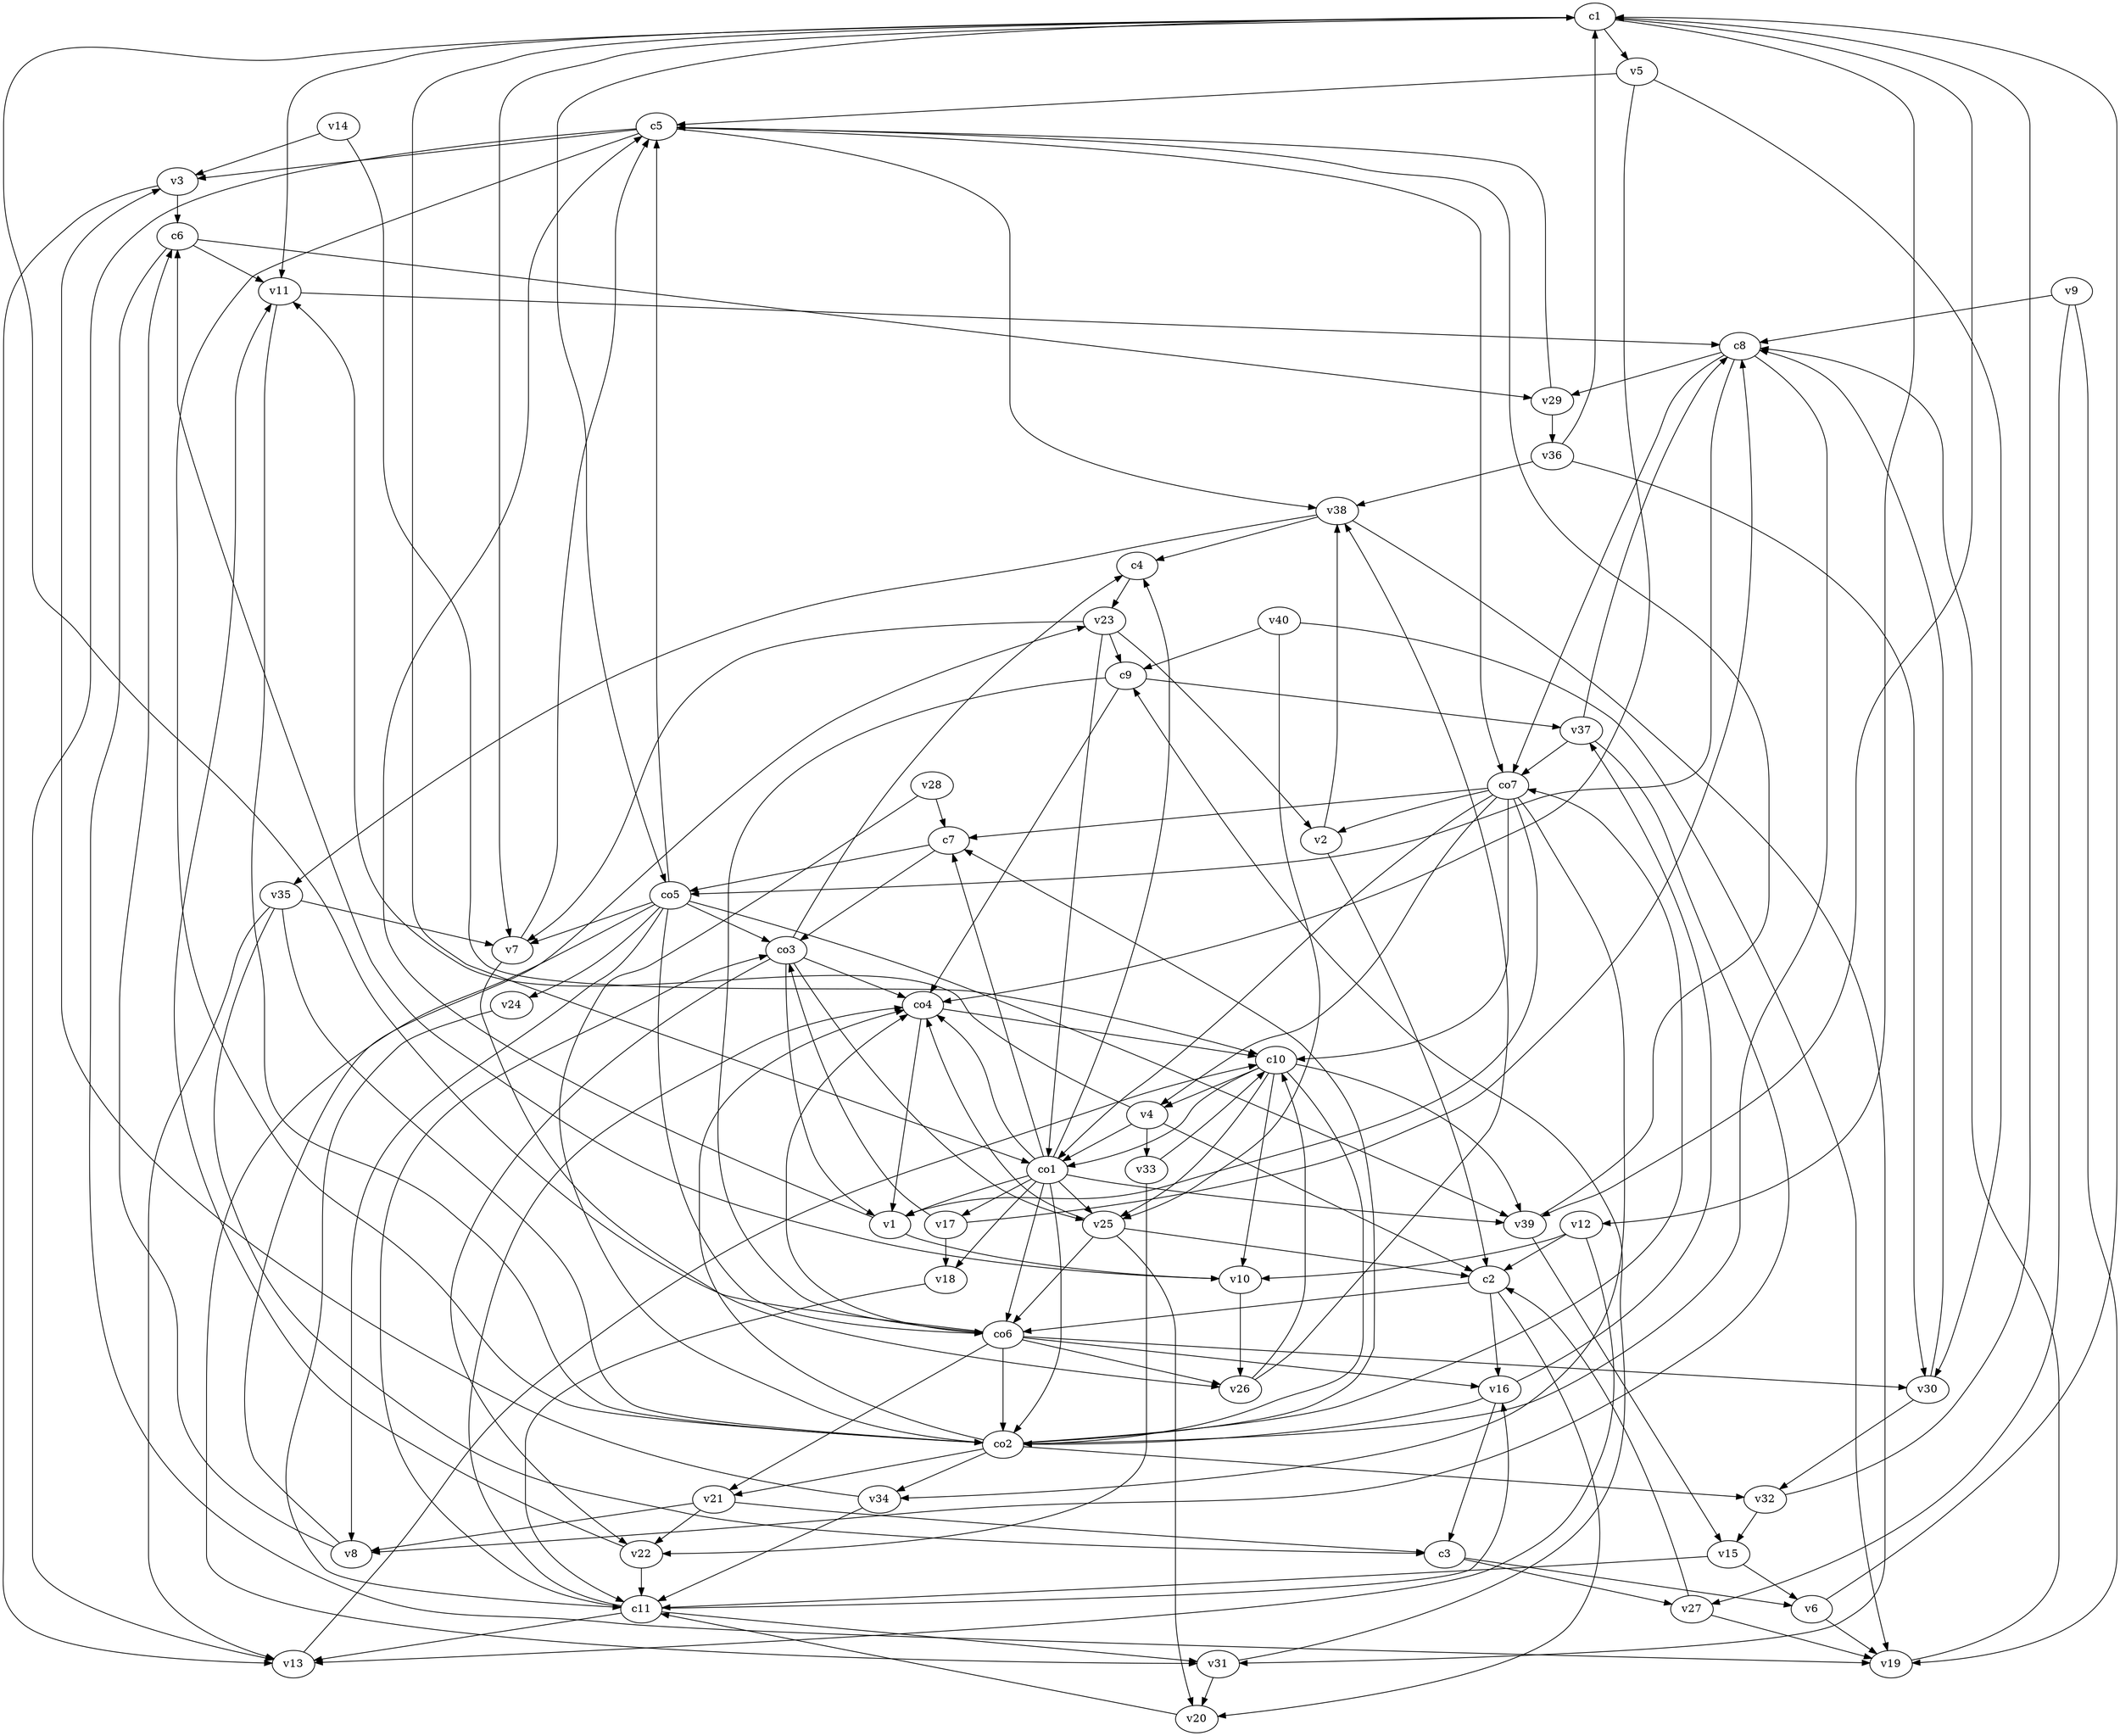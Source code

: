 strict digraph  {
c1;
c2;
c3;
c4;
c5;
c6;
c7;
c8;
c9;
c10;
c11;
v1;
v2;
v3;
v4;
v5;
v6;
v7;
v8;
v9;
v10;
v11;
v12;
v13;
v14;
v15;
v16;
v17;
v18;
v19;
v20;
v21;
v22;
v23;
v24;
v25;
v26;
v27;
v28;
v29;
v30;
v31;
v32;
v33;
v34;
v35;
v36;
v37;
v38;
v39;
v40;
co1;
co2;
co3;
co4;
co5;
co6;
co7;
c1 -> v5  [weight=1];
c1 -> co5  [weight=1];
c1 -> co1  [weight=1];
c1 -> v7  [weight=1];
c1 -> v12  [weight=1];
c1 -> v11  [weight=1];
c1 -> v39  [weight=1];
c2 -> v16  [weight=1];
c2 -> co6  [weight=1];
c2 -> v20  [weight=1];
c3 -> v6  [weight=1];
c3 -> v27  [weight=1];
c4 -> v23  [weight=1];
c5 -> v3  [weight=1];
c5 -> v38  [weight=1];
c5 -> co7  [weight=1];
c5 -> co2  [weight=1];
c5 -> v13  [weight=1];
c6 -> v11  [weight=1];
c6 -> v19  [weight=1];
c6 -> v29  [weight=1];
c7 -> co5  [weight=1];
c7 -> co3  [weight=1];
c8 -> co5  [weight=1];
c8 -> co7  [weight=1];
c8 -> co2  [weight=1];
c8 -> v29  [weight=1];
c9 -> co6  [weight=1];
c9 -> co4  [weight=1];
c9 -> v37  [weight=1];
c10 -> v4  [weight=1];
c10 -> co1  [weight=1];
c10 -> v10  [weight=1];
c10 -> co2  [weight=1];
c10 -> v25  [weight=1];
c10 -> v39  [weight=1];
c11 -> v31  [weight=1];
c11 -> v16  [weight=1];
c11 -> v13  [weight=1];
c11 -> co4  [weight=1];
c11 -> co3  [weight=1];
v1 -> c5  [weight=1];
v1 -> v10  [weight=1];
v2 -> c2  [weight=1];
v2 -> v38  [weight=1];
v3 -> c6  [weight=1];
v3 -> v13  [weight=1];
v4 -> c2  [weight=1];
v4 -> co1  [weight=1];
v4 -> v11  [weight=1];
v4 -> v33  [weight=1];
v5 -> c5  [weight=1];
v5 -> co4  [weight=1];
v5 -> v30  [weight=1];
v6 -> c1  [weight=1];
v6 -> v19  [weight=1];
v7 -> c5  [weight=1];
v7 -> v26  [weight=1];
v8 -> c6  [weight=1];
v8 -> v23  [weight=1];
v9 -> c8  [weight=1];
v9 -> v27  [weight=1];
v9 -> v19  [weight=1];
v10 -> c6  [weight=1];
v10 -> v26  [weight=1];
v11 -> c8  [weight=1];
v11 -> co2  [weight=1];
v12 -> c2  [weight=1];
v12 -> v13  [weight=1];
v12 -> v10  [weight=1];
v13 -> c10  [weight=1];
v14 -> c10  [weight=1];
v14 -> v3  [weight=1];
v15 -> c11  [weight=1];
v15 -> v6  [weight=1];
v16 -> c3  [weight=1];
v16 -> v37  [weight=1];
v16 -> co2  [weight=1];
v17 -> c8  [weight=1];
v17 -> co3  [weight=1];
v17 -> v18  [weight=1];
v18 -> c11  [weight=1];
v19 -> c8  [weight=1];
v20 -> c11  [weight=1];
v21 -> c3  [weight=1];
v21 -> v22  [weight=1];
v21 -> v8  [weight=1];
v22 -> c11  [weight=1];
v22 -> v11  [weight=1];
v23 -> c9  [weight=1];
v23 -> v7  [weight=1];
v23 -> v2  [weight=1];
v23 -> co1  [weight=1];
v24 -> c11  [weight=1];
v25 -> c2  [weight=1];
v25 -> co6  [weight=1];
v25 -> co4  [weight=1];
v25 -> v20  [weight=1];
v26 -> c10  [weight=1];
v26 -> v38  [weight=1];
v27 -> c2  [weight=1];
v27 -> v19  [weight=1];
v28 -> c7  [weight=1];
v28 -> co2  [weight=1];
v29 -> c5  [weight=1];
v29 -> v36  [weight=1];
v30 -> c8  [weight=1];
v30 -> v32  [weight=1];
v31 -> c9  [weight=1];
v31 -> v20  [weight=1];
v32 -> c1  [weight=1];
v32 -> v15  [weight=1];
v33 -> c10  [weight=1];
v33 -> v22  [weight=1];
v34 -> c11  [weight=1];
v34 -> v3  [weight=1];
v35 -> c3  [weight=1];
v35 -> v13  [weight=1];
v35 -> co2  [weight=1];
v35 -> v7  [weight=1];
v36 -> c1  [weight=1];
v36 -> v30  [weight=1];
v36 -> v38  [weight=1];
v37 -> c8  [weight=1];
v37 -> co7  [weight=1];
v37 -> v8  [weight=1];
v38 -> c4  [weight=1];
v38 -> v31  [weight=1];
v38 -> v35  [weight=1];
v39 -> c5  [weight=1];
v39 -> v15  [weight=1];
v40 -> c9  [weight=1];
v40 -> v25  [weight=1];
v40 -> v19  [weight=1];
co1 -> c4  [weight=1];
co1 -> c7  [weight=1];
co1 -> v1  [weight=1];
co1 -> v25  [weight=1];
co1 -> v18  [weight=1];
co1 -> v17  [weight=1];
co1 -> co4  [weight=1];
co1 -> co6  [weight=1];
co1 -> v39  [weight=1];
co1 -> co2  [weight=1];
co2 -> c7  [weight=1];
co2 -> co7  [weight=1];
co2 -> v21  [weight=1];
co2 -> co4  [weight=1];
co2 -> v32  [weight=1];
co2 -> v34  [weight=1];
co3 -> c4  [weight=1];
co3 -> co4  [weight=1];
co3 -> v25  [weight=1];
co3 -> v22  [weight=1];
co3 -> v1  [weight=1];
co4 -> c10  [weight=1];
co4 -> v1  [weight=1];
co5 -> c5  [weight=1];
co5 -> v8  [weight=1];
co5 -> co6  [weight=1];
co5 -> v7  [weight=1];
co5 -> co3  [weight=1];
co5 -> v31  [weight=1];
co5 -> v24  [weight=1];
co5 -> v39  [weight=1];
co6 -> c1  [weight=1];
co6 -> v30  [weight=1];
co6 -> v26  [weight=1];
co6 -> v21  [weight=1];
co6 -> co2  [weight=1];
co6 -> co4  [weight=1];
co6 -> v16  [weight=1];
co7 -> c7  [weight=1];
co7 -> c10  [weight=1];
co7 -> v2  [weight=1];
co7 -> v34  [weight=1];
co7 -> co1  [weight=1];
co7 -> v4  [weight=1];
co7 -> v1  [weight=1];
}
